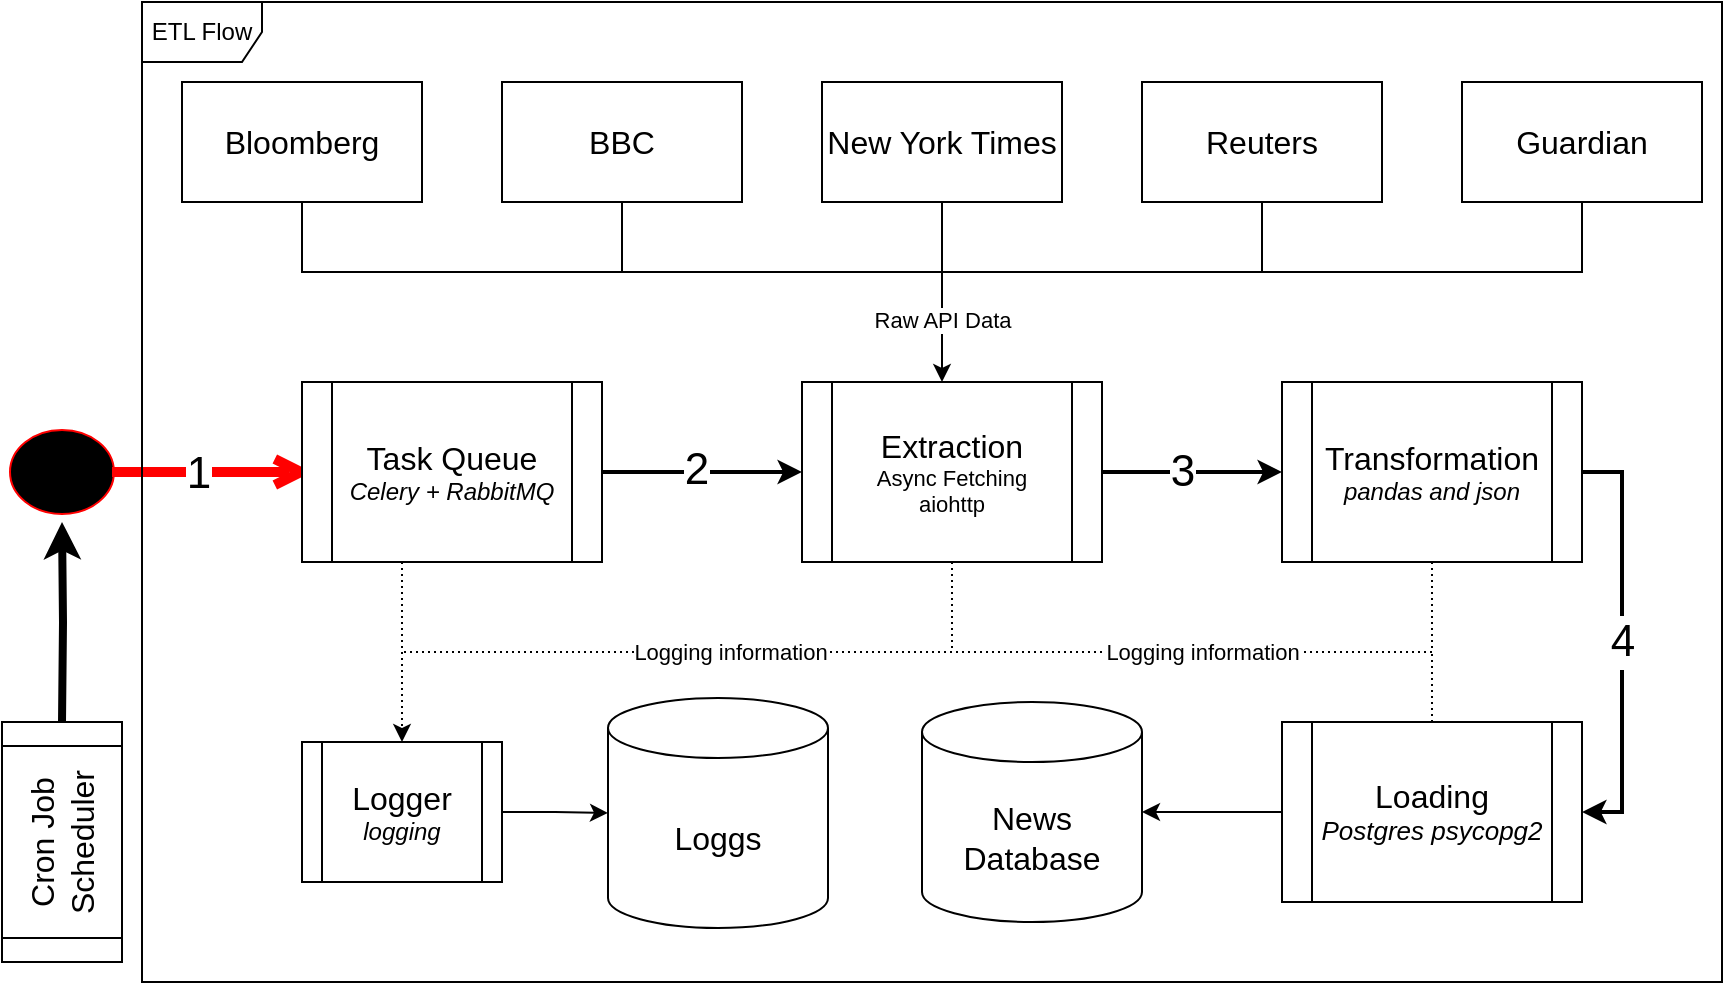 <mxfile version="24.7.17">
  <diagram name="Page-1" id="c4acf3e9-155e-7222-9cf6-157b1a14988f">
    <mxGraphModel dx="2537" dy="1107" grid="1" gridSize="10" guides="1" tooltips="1" connect="1" arrows="1" fold="1" page="1" pageScale="1" pageWidth="850" pageHeight="1100" background="none" math="0" shadow="0">
      <root>
        <mxCell id="0" />
        <mxCell id="1" parent="0" />
        <mxCell id="PkW1fspWSgTxLqBnO6iF-32" style="edgeStyle=orthogonalEdgeStyle;rounded=0;orthogonalLoop=1;jettySize=auto;html=1;strokeWidth=4;" edge="1" parent="1" target="PkW1fspWSgTxLqBnO6iF-30">
          <mxGeometry relative="1" as="geometry">
            <mxPoint x="20.0" y="645" as="sourcePoint" />
            <mxPoint x="20.0" y="545" as="targetPoint" />
          </mxGeometry>
        </mxCell>
        <mxCell id="PkW1fspWSgTxLqBnO6iF-26" value="&lt;font style=&quot;font-size: 16px;&quot;&gt;Cron Job Scheduler&lt;/font&gt;" style="shape=process;whiteSpace=wrap;html=1;backgroundOutline=1;rotation=-90;container=0;" vertex="1" parent="1">
          <mxGeometry x="-40.0" y="675" width="120" height="60" as="geometry" />
        </mxCell>
        <mxCell id="PkW1fspWSgTxLqBnO6iF-30" value="" style="ellipse;html=1;shape=startState;fillColor=#000000;strokeColor=#ff0000;rotation=-90;container=0;" vertex="1" parent="1">
          <mxGeometry x="-5.0" y="490" width="50" height="60" as="geometry" />
        </mxCell>
        <mxCell id="PkW1fspWSgTxLqBnO6iF-31" value="" style="edgeStyle=orthogonalEdgeStyle;html=1;verticalAlign=bottom;endArrow=open;endSize=8;strokeColor=#ff0000;rounded=0;strokeWidth=5;" edge="1" parent="1">
          <mxGeometry relative="1" as="geometry">
            <mxPoint x="145.0" y="520" as="targetPoint" />
            <mxPoint x="45.0" y="520" as="sourcePoint" />
            <Array as="points">
              <mxPoint x="125.0" y="520" />
              <mxPoint x="125.0" y="520" />
            </Array>
          </mxGeometry>
        </mxCell>
        <mxCell id="PkW1fspWSgTxLqBnO6iF-74" value="&lt;font style=&quot;font-size: 22px;&quot;&gt;1&lt;/font&gt;" style="edgeLabel;html=1;align=center;verticalAlign=middle;resizable=0;points=[];container=0;" vertex="1" connectable="0" parent="PkW1fspWSgTxLqBnO6iF-31">
          <mxGeometry x="-0.319" y="-1" relative="1" as="geometry">
            <mxPoint x="9" as="offset" />
          </mxGeometry>
        </mxCell>
        <mxCell id="PkW1fspWSgTxLqBnO6iF-50" style="edgeStyle=orthogonalEdgeStyle;rounded=0;orthogonalLoop=1;jettySize=auto;html=1;entryX=0;entryY=0.5;entryDx=0;entryDy=0;exitX=1;exitY=0.5;exitDx=0;exitDy=0;strokeWidth=2;" edge="1" parent="1" source="PkW1fspWSgTxLqBnO6iF-9" target="PkW1fspWSgTxLqBnO6iF-10">
          <mxGeometry relative="1" as="geometry" />
        </mxCell>
        <mxCell id="PkW1fspWSgTxLqBnO6iF-62" value="&lt;span style=&quot;font-size: 22px;&quot;&gt;3&lt;/span&gt;" style="edgeLabel;html=1;align=center;verticalAlign=middle;resizable=0;points=[];container=0;" vertex="1" connectable="0" parent="PkW1fspWSgTxLqBnO6iF-50">
          <mxGeometry x="-0.108" relative="1" as="geometry">
            <mxPoint as="offset" />
          </mxGeometry>
        </mxCell>
        <mxCell id="PkW1fspWSgTxLqBnO6iF-94" style="edgeStyle=orthogonalEdgeStyle;rounded=0;orthogonalLoop=1;jettySize=auto;html=1;dashed=1;dashPattern=1 2;endArrow=none;endFill=0;" edge="1" parent="1" source="PkW1fspWSgTxLqBnO6iF-9">
          <mxGeometry relative="1" as="geometry">
            <mxPoint x="190" y="610" as="targetPoint" />
            <Array as="points">
              <mxPoint x="465" y="610" />
            </Array>
          </mxGeometry>
        </mxCell>
        <mxCell id="PkW1fspWSgTxLqBnO6iF-98" value="Logging information" style="edgeLabel;html=1;align=center;verticalAlign=middle;resizable=0;points=[];" vertex="1" connectable="0" parent="PkW1fspWSgTxLqBnO6iF-94">
          <mxGeometry x="-0.026" relative="1" as="geometry">
            <mxPoint as="offset" />
          </mxGeometry>
        </mxCell>
        <mxCell id="PkW1fspWSgTxLqBnO6iF-9" value="&lt;span style=&quot;font-size: 16px;&quot;&gt;Extraction&lt;/span&gt;&lt;div style=&quot;font-size: 11px;&quot;&gt;&lt;font style=&quot;font-size: 11px;&quot;&gt;Async Fetching&lt;/font&gt;&lt;/div&gt;&lt;div style=&quot;font-size: 11px;&quot;&gt;&lt;font style=&quot;font-size: 11px;&quot;&gt;aiohttp&lt;/font&gt;&lt;/div&gt;" style="shape=process;whiteSpace=wrap;html=1;backgroundOutline=1;rotation=0;container=0;" vertex="1" parent="1">
          <mxGeometry x="390" y="475" width="150" height="90" as="geometry" />
        </mxCell>
        <mxCell id="PkW1fspWSgTxLqBnO6iF-71" style="edgeStyle=orthogonalEdgeStyle;rounded=0;orthogonalLoop=1;jettySize=auto;html=1;entryX=1;entryY=0.5;entryDx=0;entryDy=0;exitX=1;exitY=0.5;exitDx=0;exitDy=0;strokeWidth=2;" edge="1" parent="1" source="PkW1fspWSgTxLqBnO6iF-10" target="PkW1fspWSgTxLqBnO6iF-12">
          <mxGeometry relative="1" as="geometry" />
        </mxCell>
        <mxCell id="PkW1fspWSgTxLqBnO6iF-72" value="&lt;span style=&quot;font-size: 22px;&quot;&gt;4&lt;/span&gt;" style="edgeLabel;html=1;align=center;verticalAlign=middle;resizable=0;points=[];container=0;" vertex="1" connectable="0" parent="PkW1fspWSgTxLqBnO6iF-71">
          <mxGeometry x="0.001" relative="1" as="geometry">
            <mxPoint as="offset" />
          </mxGeometry>
        </mxCell>
        <mxCell id="PkW1fspWSgTxLqBnO6iF-95" style="edgeStyle=orthogonalEdgeStyle;rounded=0;orthogonalLoop=1;jettySize=auto;html=1;endArrow=none;endFill=0;dashed=1;dashPattern=1 2;" edge="1" parent="1" source="PkW1fspWSgTxLqBnO6iF-10">
          <mxGeometry relative="1" as="geometry">
            <mxPoint x="460" y="610" as="targetPoint" />
            <Array as="points">
              <mxPoint x="705" y="610" />
            </Array>
          </mxGeometry>
        </mxCell>
        <mxCell id="PkW1fspWSgTxLqBnO6iF-99" value="Logging information" style="edgeLabel;html=1;align=center;verticalAlign=middle;resizable=0;points=[];" vertex="1" connectable="0" parent="PkW1fspWSgTxLqBnO6iF-95">
          <mxGeometry x="0.106" relative="1" as="geometry">
            <mxPoint as="offset" />
          </mxGeometry>
        </mxCell>
        <mxCell id="PkW1fspWSgTxLqBnO6iF-10" value="&lt;span style=&quot;font-size: 16px;&quot;&gt;Transformation&lt;/span&gt;&lt;div style=&quot;&quot;&gt;&lt;i style=&quot;&quot;&gt;&lt;font style=&quot;font-size: 12px;&quot;&gt;pandas and json&lt;/font&gt;&lt;/i&gt;&lt;/div&gt;" style="shape=process;whiteSpace=wrap;html=1;backgroundOutline=1;rotation=0;container=0;" vertex="1" parent="1">
          <mxGeometry x="630" y="475" width="150" height="90" as="geometry" />
        </mxCell>
        <mxCell id="PkW1fspWSgTxLqBnO6iF-49" style="edgeStyle=orthogonalEdgeStyle;rounded=0;orthogonalLoop=1;jettySize=auto;html=1;exitX=1;exitY=0.5;exitDx=0;exitDy=0;strokeWidth=2;" edge="1" parent="1" source="PkW1fspWSgTxLqBnO6iF-11">
          <mxGeometry relative="1" as="geometry">
            <mxPoint x="390" y="520" as="targetPoint" />
            <Array as="points" />
          </mxGeometry>
        </mxCell>
        <mxCell id="PkW1fspWSgTxLqBnO6iF-61" value="&lt;span style=&quot;font-size: 22px;&quot;&gt;2&lt;/span&gt;" style="edgeLabel;html=1;align=center;verticalAlign=middle;resizable=0;points=[];container=0;" vertex="1" connectable="0" parent="PkW1fspWSgTxLqBnO6iF-49">
          <mxGeometry x="-0.07" y="1" relative="1" as="geometry">
            <mxPoint as="offset" />
          </mxGeometry>
        </mxCell>
        <mxCell id="PkW1fspWSgTxLqBnO6iF-93" style="edgeStyle=orthogonalEdgeStyle;rounded=0;orthogonalLoop=1;jettySize=auto;html=1;entryX=0.5;entryY=0;entryDx=0;entryDy=0;dashed=1;dashPattern=1 2;" edge="1" parent="1" source="PkW1fspWSgTxLqBnO6iF-11" target="PkW1fspWSgTxLqBnO6iF-33">
          <mxGeometry relative="1" as="geometry">
            <Array as="points">
              <mxPoint x="190" y="590" />
              <mxPoint x="190" y="590" />
            </Array>
          </mxGeometry>
        </mxCell>
        <mxCell id="PkW1fspWSgTxLqBnO6iF-11" value="&lt;span style=&quot;font-size: 16px;&quot;&gt;Task Queue&lt;/span&gt;&lt;div style=&quot;&quot;&gt;&lt;i style=&quot;&quot;&gt;&lt;font style=&quot;font-size: 12px;&quot;&gt;Celery + RabbitMQ&lt;/font&gt;&lt;/i&gt;&lt;/div&gt;" style="shape=process;whiteSpace=wrap;html=1;backgroundOutline=1;rotation=0;container=0;" vertex="1" parent="1">
          <mxGeometry x="140.0" y="475" width="150" height="90" as="geometry" />
        </mxCell>
        <mxCell id="PkW1fspWSgTxLqBnO6iF-97" style="edgeStyle=orthogonalEdgeStyle;rounded=0;orthogonalLoop=1;jettySize=auto;html=1;endArrow=none;endFill=0;dashed=1;dashPattern=1 2;" edge="1" parent="1" source="PkW1fspWSgTxLqBnO6iF-12">
          <mxGeometry relative="1" as="geometry">
            <mxPoint x="705" y="610" as="targetPoint" />
          </mxGeometry>
        </mxCell>
        <mxCell id="PkW1fspWSgTxLqBnO6iF-12" value="&lt;span style=&quot;font-size: 16px;&quot;&gt;Loading&lt;/span&gt;&lt;br&gt;&lt;div style=&quot;font-size: 13px;&quot;&gt;&lt;i&gt;Postgres psycopg2&lt;/i&gt;&lt;/div&gt;" style="shape=process;whiteSpace=wrap;html=1;backgroundOutline=1;rotation=0;container=0;" vertex="1" parent="1">
          <mxGeometry x="630" y="645" width="150" height="90" as="geometry" />
        </mxCell>
        <mxCell id="PkW1fspWSgTxLqBnO6iF-13" value="&lt;font style=&quot;font-size: 16px;&quot;&gt;News Database&lt;/font&gt;" style="shape=cylinder3;whiteSpace=wrap;html=1;boundedLbl=1;backgroundOutline=1;size=15;rotation=0;container=0;" vertex="1" parent="1">
          <mxGeometry x="450" y="635" width="110" height="110" as="geometry" />
        </mxCell>
        <mxCell id="PkW1fspWSgTxLqBnO6iF-14" value="ETL Flow" style="shape=umlFrame;whiteSpace=wrap;html=1;pointerEvents=0;movable=1;resizable=1;rotatable=1;deletable=1;editable=1;locked=0;connectable=1;rotation=0;container=0;" vertex="1" parent="1">
          <mxGeometry x="60.0" y="285" width="790" height="490" as="geometry" />
        </mxCell>
        <mxCell id="PkW1fspWSgTxLqBnO6iF-17" style="edgeStyle=orthogonalEdgeStyle;rounded=0;orthogonalLoop=1;jettySize=auto;html=1;endArrow=none;endFill=0;" edge="1" parent="1" source="PkW1fspWSgTxLqBnO6iF-1">
          <mxGeometry relative="1" as="geometry">
            <mxPoint x="460" y="420" as="targetPoint" />
            <Array as="points">
              <mxPoint x="300" y="420" />
              <mxPoint x="460" y="420" />
            </Array>
          </mxGeometry>
        </mxCell>
        <mxCell id="PkW1fspWSgTxLqBnO6iF-19" style="edgeStyle=orthogonalEdgeStyle;rounded=0;orthogonalLoop=1;jettySize=auto;html=1;" edge="1" parent="1" source="PkW1fspWSgTxLqBnO6iF-2">
          <mxGeometry relative="1" as="geometry">
            <mxPoint x="460" y="475" as="targetPoint" />
            <Array as="points">
              <mxPoint x="460" y="475" />
            </Array>
          </mxGeometry>
        </mxCell>
        <mxCell id="PkW1fspWSgTxLqBnO6iF-105" value="Raw API Data" style="edgeLabel;html=1;align=center;verticalAlign=middle;resizable=0;points=[];" vertex="1" connectable="0" parent="PkW1fspWSgTxLqBnO6iF-19">
          <mxGeometry x="0.315" relative="1" as="geometry">
            <mxPoint as="offset" />
          </mxGeometry>
        </mxCell>
        <mxCell id="PkW1fspWSgTxLqBnO6iF-25" style="edgeStyle=orthogonalEdgeStyle;rounded=0;orthogonalLoop=1;jettySize=auto;html=1;entryX=1;entryY=0.5;entryDx=0;entryDy=0;entryPerimeter=0;" edge="1" parent="1" source="PkW1fspWSgTxLqBnO6iF-12" target="PkW1fspWSgTxLqBnO6iF-13">
          <mxGeometry relative="1" as="geometry" />
        </mxCell>
        <mxCell id="PkW1fspWSgTxLqBnO6iF-43" style="edgeStyle=orthogonalEdgeStyle;rounded=0;orthogonalLoop=1;jettySize=auto;html=1;" edge="1" parent="1" source="PkW1fspWSgTxLqBnO6iF-33" target="PkW1fspWSgTxLqBnO6iF-42">
          <mxGeometry relative="1" as="geometry" />
        </mxCell>
        <mxCell id="PkW1fspWSgTxLqBnO6iF-33" value="&lt;font style=&quot;font-size: 16px;&quot;&gt;Logger&lt;/font&gt;&lt;div&gt;&lt;i style=&quot;&quot;&gt;&lt;font style=&quot;font-size: 12px;&quot;&gt;logging&lt;/font&gt;&lt;/i&gt;&lt;/div&gt;" style="shape=process;whiteSpace=wrap;html=1;backgroundOutline=1;rotation=0;align=center;container=0;" vertex="1" parent="1">
          <mxGeometry x="140.0" y="655" width="100" height="70" as="geometry" />
        </mxCell>
        <mxCell id="PkW1fspWSgTxLqBnO6iF-42" value="&lt;font style=&quot;font-size: 16px;&quot;&gt;Loggs&lt;/font&gt;" style="shape=cylinder3;whiteSpace=wrap;html=1;boundedLbl=1;backgroundOutline=1;size=15;rotation=0;container=0;" vertex="1" parent="1">
          <mxGeometry x="293" y="633" width="110" height="115" as="geometry" />
        </mxCell>
        <mxCell id="PkW1fspWSgTxLqBnO6iF-1" value="&lt;font style=&quot;font-size: 16px;&quot;&gt;BBC&lt;/font&gt;" style="rounded=0;whiteSpace=wrap;html=1;rotation=0;container=0;" vertex="1" parent="1">
          <mxGeometry x="240.0" y="325" width="120" height="60" as="geometry" />
        </mxCell>
        <mxCell id="PkW1fspWSgTxLqBnO6iF-2" value="&lt;font style=&quot;font-size: 16px;&quot;&gt;New York Times&lt;/font&gt;" style="rounded=0;whiteSpace=wrap;html=1;rotation=0;container=0;" vertex="1" parent="1">
          <mxGeometry x="400" y="325" width="120" height="60" as="geometry" />
        </mxCell>
        <mxCell id="PkW1fspWSgTxLqBnO6iF-102" style="edgeStyle=orthogonalEdgeStyle;rounded=0;orthogonalLoop=1;jettySize=auto;html=1;endArrow=none;endFill=0;" edge="1" parent="1" source="PkW1fspWSgTxLqBnO6iF-3">
          <mxGeometry relative="1" as="geometry">
            <mxPoint x="620" y="420" as="targetPoint" />
            <Array as="points">
              <mxPoint x="780" y="420" />
            </Array>
          </mxGeometry>
        </mxCell>
        <mxCell id="PkW1fspWSgTxLqBnO6iF-3" value="&lt;font style=&quot;font-size: 16px;&quot;&gt;Guardian&lt;/font&gt;" style="rounded=0;whiteSpace=wrap;html=1;rotation=0;container=0;" vertex="1" parent="1">
          <mxGeometry x="720" y="325" width="120" height="60" as="geometry" />
        </mxCell>
        <mxCell id="PkW1fspWSgTxLqBnO6iF-100" style="edgeStyle=orthogonalEdgeStyle;rounded=0;orthogonalLoop=1;jettySize=auto;html=1;endArrow=none;endFill=0;" edge="1" parent="1" source="PkW1fspWSgTxLqBnO6iF-4">
          <mxGeometry relative="1" as="geometry">
            <mxPoint x="300" y="420" as="targetPoint" />
            <Array as="points">
              <mxPoint x="140" y="420" />
            </Array>
          </mxGeometry>
        </mxCell>
        <mxCell id="PkW1fspWSgTxLqBnO6iF-4" value="&lt;font style=&quot;font-size: 16px;&quot;&gt;Bloomberg&lt;/font&gt;" style="rounded=0;whiteSpace=wrap;html=1;rotation=0;container=0;" vertex="1" parent="1">
          <mxGeometry x="80.0" y="325" width="120" height="60" as="geometry" />
        </mxCell>
        <mxCell id="PkW1fspWSgTxLqBnO6iF-101" style="edgeStyle=orthogonalEdgeStyle;rounded=0;orthogonalLoop=1;jettySize=auto;html=1;endArrow=none;endFill=0;" edge="1" parent="1" source="PkW1fspWSgTxLqBnO6iF-5">
          <mxGeometry relative="1" as="geometry">
            <mxPoint x="460" y="420" as="targetPoint" />
            <Array as="points">
              <mxPoint x="620" y="420" />
            </Array>
          </mxGeometry>
        </mxCell>
        <mxCell id="PkW1fspWSgTxLqBnO6iF-5" value="&lt;font style=&quot;font-size: 16px;&quot;&gt;Reuters&lt;/font&gt;" style="rounded=0;whiteSpace=wrap;html=1;rotation=0;container=0;" vertex="1" parent="1">
          <mxGeometry x="560" y="325" width="120" height="60" as="geometry" />
        </mxCell>
      </root>
    </mxGraphModel>
  </diagram>
</mxfile>
